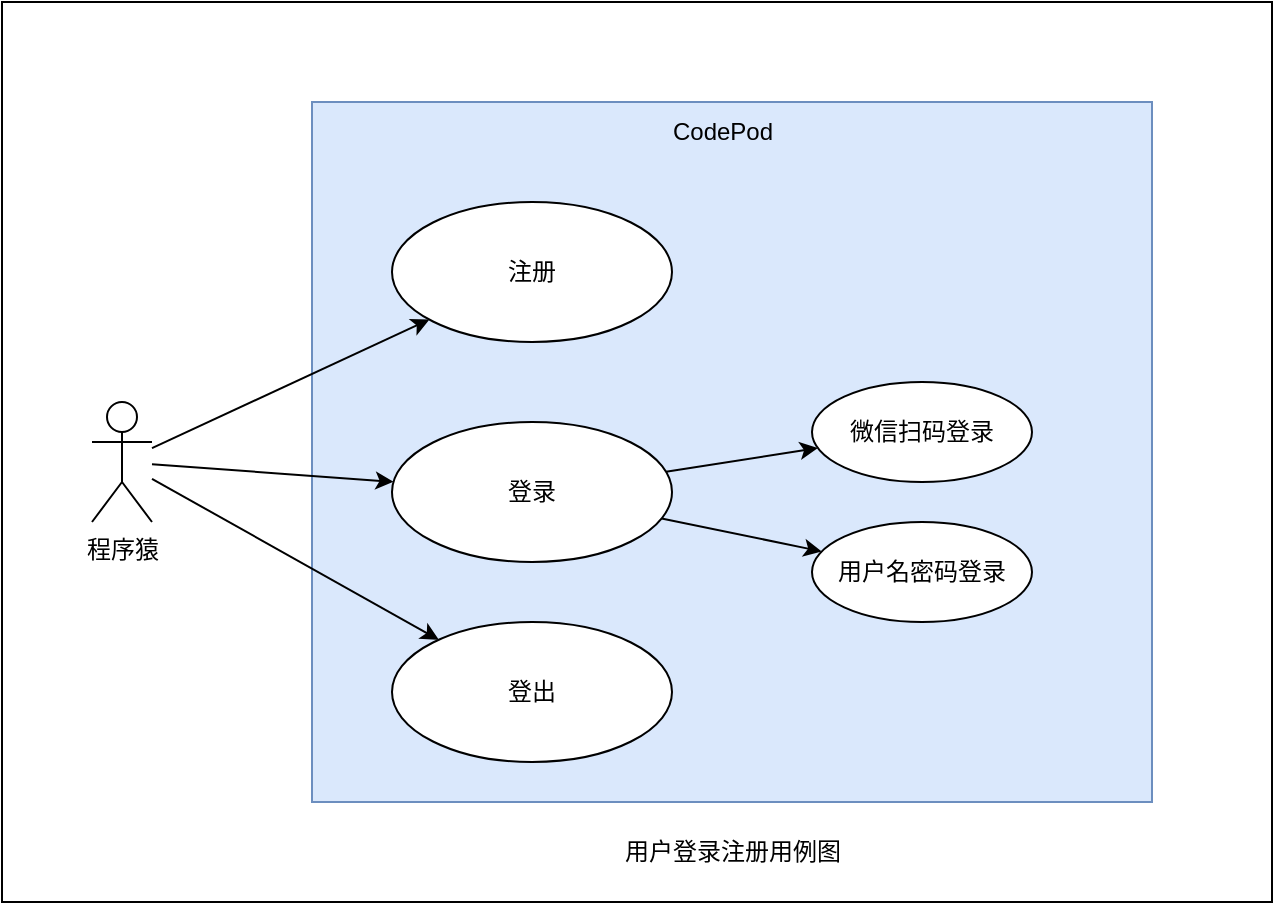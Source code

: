 <mxfile>
    <diagram id="TgTCUAiVcpTxrRbQ8fkL" name="登录注册">
        <mxGraphModel dx="1086" dy="689" grid="1" gridSize="10" guides="1" tooltips="1" connect="1" arrows="1" fold="1" page="1" pageScale="1" pageWidth="827" pageHeight="1169" math="0" shadow="0">
            <root>
                <mxCell id="0"/>
                <mxCell id="1" parent="0"/>
                <mxCell id="2qx3D4ieB-CU-EWsASrv-9" value="" style="rounded=0;whiteSpace=wrap;html=1;" vertex="1" parent="1">
                    <mxGeometry x="96" y="130" width="635" height="450" as="geometry"/>
                </mxCell>
                <mxCell id="3" value="" style="rounded=0;whiteSpace=wrap;html=1;fillColor=#dae8fc;strokeColor=#6c8ebf;" parent="1" vertex="1">
                    <mxGeometry x="251" y="180" width="420" height="350" as="geometry"/>
                </mxCell>
                <mxCell id="Y-jVbccRu_-pi2pQ3prs-21" style="edgeStyle=none;html=1;" parent="1" source="2" target="Y-jVbccRu_-pi2pQ3prs-20" edge="1">
                    <mxGeometry relative="1" as="geometry"/>
                </mxCell>
                <mxCell id="2" value="程序猿" style="shape=umlActor;verticalLabelPosition=bottom;verticalAlign=top;html=1;" parent="1" vertex="1">
                    <mxGeometry x="141" y="330" width="30" height="60" as="geometry"/>
                </mxCell>
                <mxCell id="4" value="注册" style="ellipse;whiteSpace=wrap;html=1;" parent="1" vertex="1">
                    <mxGeometry x="291" y="230" width="140" height="70" as="geometry"/>
                </mxCell>
                <mxCell id="5" value="CodePod" style="text;html=1;align=center;verticalAlign=middle;resizable=0;points=[];autosize=1;strokeColor=none;fillColor=none;" parent="1" vertex="1">
                    <mxGeometry x="421" y="180" width="70" height="30" as="geometry"/>
                </mxCell>
                <mxCell id="prGtgSQWzipG7ciV8rYB-11" style="edgeStyle=none;html=1;" parent="1" source="7" target="prGtgSQWzipG7ciV8rYB-9" edge="1">
                    <mxGeometry relative="1" as="geometry"/>
                </mxCell>
                <mxCell id="prGtgSQWzipG7ciV8rYB-12" style="edgeStyle=none;html=1;" parent="1" source="7" target="prGtgSQWzipG7ciV8rYB-10" edge="1">
                    <mxGeometry relative="1" as="geometry"/>
                </mxCell>
                <mxCell id="7" value="登录" style="ellipse;whiteSpace=wrap;html=1;" parent="1" vertex="1">
                    <mxGeometry x="291" y="340" width="140" height="70" as="geometry"/>
                </mxCell>
                <mxCell id="8" style="edgeStyle=none;html=1;" parent="1" source="2" target="4" edge="1">
                    <mxGeometry relative="1" as="geometry"/>
                </mxCell>
                <mxCell id="9" style="edgeStyle=none;html=1;" parent="1" source="2" target="7" edge="1">
                    <mxGeometry relative="1" as="geometry"/>
                </mxCell>
                <mxCell id="Y-jVbccRu_-pi2pQ3prs-16" value="用户登录注册用例图" style="text;html=1;align=center;verticalAlign=middle;resizable=0;points=[];autosize=1;strokeColor=none;fillColor=none;" parent="1" vertex="1">
                    <mxGeometry x="396" y="540" width="130" height="30" as="geometry"/>
                </mxCell>
                <mxCell id="Y-jVbccRu_-pi2pQ3prs-20" value="登出" style="ellipse;whiteSpace=wrap;html=1;" parent="1" vertex="1">
                    <mxGeometry x="291" y="440" width="140" height="70" as="geometry"/>
                </mxCell>
                <mxCell id="prGtgSQWzipG7ciV8rYB-9" value="微信扫码登录" style="ellipse;whiteSpace=wrap;html=1;" parent="1" vertex="1">
                    <mxGeometry x="501" y="320" width="110" height="50" as="geometry"/>
                </mxCell>
                <mxCell id="prGtgSQWzipG7ciV8rYB-10" value="用户名密码登录" style="ellipse;whiteSpace=wrap;html=1;" parent="1" vertex="1">
                    <mxGeometry x="501" y="390" width="110" height="50" as="geometry"/>
                </mxCell>
            </root>
        </mxGraphModel>
    </diagram>
    <diagram id="yR0nEVYnfuinWNlTYIsa" name="项目管理">
        <mxGraphModel dx="1086" dy="689" grid="1" gridSize="10" guides="1" tooltips="1" connect="1" arrows="1" fold="1" page="1" pageScale="1" pageWidth="827" pageHeight="1169" math="0" shadow="0">
            <root>
                <mxCell id="0"/>
                <mxCell id="1" parent="0"/>
                <mxCell id="Xawza1hsTGfmSGbRVUdh-1" value="" style="rounded=0;whiteSpace=wrap;html=1;" vertex="1" parent="1">
                    <mxGeometry x="90" y="200" width="460" height="480" as="geometry"/>
                </mxCell>
                <mxCell id="yyx_Gpzdhxsso_DX6iVN-1" value="" style="rounded=0;whiteSpace=wrap;html=1;fillColor=#cce5ff;strokeColor=#36393d;" parent="1" vertex="1">
                    <mxGeometry x="270" y="230" width="240" height="410" as="geometry"/>
                </mxCell>
                <mxCell id="yyx_Gpzdhxsso_DX6iVN-3" style="edgeStyle=none;html=1;" parent="1" source="yyx_Gpzdhxsso_DX6iVN-4" target="yyx_Gpzdhxsso_DX6iVN-12" edge="1">
                    <mxGeometry relative="1" as="geometry"/>
                </mxCell>
                <mxCell id="yyx_Gpzdhxsso_DX6iVN-4" value="项目管理者" style="shape=umlActor;verticalLabelPosition=bottom;verticalAlign=top;html=1;" parent="1" vertex="1">
                    <mxGeometry x="160" y="380" width="30" height="60" as="geometry"/>
                </mxCell>
                <mxCell id="yyx_Gpzdhxsso_DX6iVN-5" value="创建" style="ellipse;whiteSpace=wrap;html=1;" parent="1" vertex="1">
                    <mxGeometry x="310" y="310" width="140" height="70" as="geometry"/>
                </mxCell>
                <mxCell id="yyx_Gpzdhxsso_DX6iVN-6" value="CodePod" style="text;html=1;align=center;verticalAlign=middle;resizable=0;points=[];autosize=1;strokeColor=none;fillColor=none;" parent="1" vertex="1">
                    <mxGeometry x="345" y="230" width="70" height="30" as="geometry"/>
                </mxCell>
                <mxCell id="yyx_Gpzdhxsso_DX6iVN-7" value="删除" style="ellipse;whiteSpace=wrap;html=1;" parent="1" vertex="1">
                    <mxGeometry x="320" y="530" width="140" height="70" as="geometry"/>
                </mxCell>
                <mxCell id="yyx_Gpzdhxsso_DX6iVN-8" style="edgeStyle=none;html=1;" parent="1" source="yyx_Gpzdhxsso_DX6iVN-4" target="yyx_Gpzdhxsso_DX6iVN-5" edge="1">
                    <mxGeometry relative="1" as="geometry"/>
                </mxCell>
                <mxCell id="yyx_Gpzdhxsso_DX6iVN-9" style="edgeStyle=none;html=1;" parent="1" source="yyx_Gpzdhxsso_DX6iVN-4" target="yyx_Gpzdhxsso_DX6iVN-7" edge="1">
                    <mxGeometry relative="1" as="geometry"/>
                </mxCell>
                <mxCell id="yyx_Gpzdhxsso_DX6iVN-10" value="项目管理用例图" style="text;html=1;align=center;verticalAlign=middle;resizable=0;points=[];autosize=1;strokeColor=none;fillColor=none;" parent="1" vertex="1">
                    <mxGeometry x="330" y="650" width="110" height="30" as="geometry"/>
                </mxCell>
                <mxCell id="yyx_Gpzdhxsso_DX6iVN-12" value="修改" style="ellipse;whiteSpace=wrap;html=1;" parent="1" vertex="1">
                    <mxGeometry x="315" y="420" width="140" height="70" as="geometry"/>
                </mxCell>
            </root>
        </mxGraphModel>
    </diagram>
    <diagram id="ebiDekiTFiweqdOIA5Az" name="空间模板">
        <mxGraphModel dx="1086" dy="689" grid="1" gridSize="10" guides="1" tooltips="1" connect="1" arrows="1" fold="1" page="1" pageScale="1" pageWidth="827" pageHeight="1169" math="0" shadow="0">
            <root>
                <mxCell id="0"/>
                <mxCell id="1" parent="0"/>
                <mxCell id="YM8EHQAuOuDtphGUrN3E-1" value="" style="rounded=0;whiteSpace=wrap;html=1;" vertex="1" parent="1">
                    <mxGeometry x="10" y="10" width="820" height="890" as="geometry"/>
                </mxCell>
                <mxCell id="K6Szr2WWAs6mvH63RR3F-1" value="" style="rounded=0;whiteSpace=wrap;html=1;fillColor=#dae8fc;strokeColor=#6c8ebf;" parent="1" vertex="1">
                    <mxGeometry x="220" y="40" width="590" height="780" as="geometry"/>
                </mxCell>
                <mxCell id="K6Szr2WWAs6mvH63RR3F-2" style="edgeStyle=none;html=1;" parent="1" source="K6Szr2WWAs6mvH63RR3F-4" target="K6Szr2WWAs6mvH63RR3F-11" edge="1">
                    <mxGeometry relative="1" as="geometry"/>
                </mxCell>
                <mxCell id="K6Szr2WWAs6mvH63RR3F-3" style="edgeStyle=none;html=1;" parent="1" source="K6Szr2WWAs6mvH63RR3F-4" target="K6Szr2WWAs6mvH63RR3F-12" edge="1">
                    <mxGeometry relative="1" as="geometry"/>
                </mxCell>
                <mxCell id="K6Szr2WWAs6mvH63RR3F-27" style="edgeStyle=none;html=1;fontSize=9;" parent="1" source="K6Szr2WWAs6mvH63RR3F-4" target="K6Szr2WWAs6mvH63RR3F-26" edge="1">
                    <mxGeometry relative="1" as="geometry"/>
                </mxCell>
                <mxCell id="-lUyIPR63ZEy9vzBQKtA-6" style="edgeStyle=none;html=1;fontSize=9;" parent="1" source="K6Szr2WWAs6mvH63RR3F-4" target="-lUyIPR63ZEy9vzBQKtA-1" edge="1">
                    <mxGeometry relative="1" as="geometry"/>
                </mxCell>
                <mxCell id="K6Szr2WWAs6mvH63RR3F-4" value="模板管理者" style="shape=umlActor;verticalLabelPosition=bottom;verticalAlign=top;html=1;" parent="1" vertex="1">
                    <mxGeometry x="70" y="340" width="30" height="60" as="geometry"/>
                </mxCell>
                <mxCell id="K6Szr2WWAs6mvH63RR3F-23" style="edgeStyle=none;html=1;fontSize=9;" parent="1" source="K6Szr2WWAs6mvH63RR3F-5" target="K6Szr2WWAs6mvH63RR3F-20" edge="1">
                    <mxGeometry relative="1" as="geometry"/>
                </mxCell>
                <mxCell id="K6Szr2WWAs6mvH63RR3F-24" style="edgeStyle=none;html=1;fontSize=9;" parent="1" source="K6Szr2WWAs6mvH63RR3F-5" target="K6Szr2WWAs6mvH63RR3F-21" edge="1">
                    <mxGeometry relative="1" as="geometry"/>
                </mxCell>
                <mxCell id="K6Szr2WWAs6mvH63RR3F-25" style="edgeStyle=none;html=1;fontSize=9;" parent="1" source="K6Szr2WWAs6mvH63RR3F-5" target="K6Szr2WWAs6mvH63RR3F-22" edge="1">
                    <mxGeometry relative="1" as="geometry"/>
                </mxCell>
                <mxCell id="K6Szr2WWAs6mvH63RR3F-5" value="查询空间模板" style="ellipse;whiteSpace=wrap;html=1;" parent="1" vertex="1">
                    <mxGeometry x="260" y="160" width="140" height="70" as="geometry"/>
                </mxCell>
                <mxCell id="K6Szr2WWAs6mvH63RR3F-6" value="CodePod" style="text;html=1;align=center;verticalAlign=middle;resizable=0;points=[];autosize=1;strokeColor=none;fillColor=none;" parent="1" vertex="1">
                    <mxGeometry x="480" y="40" width="70" height="30" as="geometry"/>
                </mxCell>
                <mxCell id="K6Szr2WWAs6mvH63RR3F-8" style="edgeStyle=none;html=1;" parent="1" source="K6Szr2WWAs6mvH63RR3F-4" target="K6Szr2WWAs6mvH63RR3F-5" edge="1">
                    <mxGeometry relative="1" as="geometry"/>
                </mxCell>
                <mxCell id="K6Szr2WWAs6mvH63RR3F-10" value="空间模板管理用例图" style="text;html=1;align=center;verticalAlign=middle;resizable=0;points=[];autosize=1;strokeColor=none;fillColor=none;" parent="1" vertex="1">
                    <mxGeometry x="460" y="830" width="130" height="30" as="geometry"/>
                </mxCell>
                <mxCell id="K6Szr2WWAs6mvH63RR3F-11" value="删除" style="ellipse;whiteSpace=wrap;html=1;" parent="1" vertex="1">
                    <mxGeometry x="274" y="585" width="140" height="70" as="geometry"/>
                </mxCell>
                <mxCell id="K6Szr2WWAs6mvH63RR3F-14" style="edgeStyle=none;html=1;fontSize=9;" parent="1" source="K6Szr2WWAs6mvH63RR3F-12" target="K6Szr2WWAs6mvH63RR3F-13" edge="1">
                    <mxGeometry relative="1" as="geometry"/>
                </mxCell>
                <mxCell id="K6Szr2WWAs6mvH63RR3F-16" style="edgeStyle=none;html=1;fontSize=9;" parent="1" source="K6Szr2WWAs6mvH63RR3F-12" target="K6Szr2WWAs6mvH63RR3F-15" edge="1">
                    <mxGeometry relative="1" as="geometry"/>
                </mxCell>
                <mxCell id="K6Szr2WWAs6mvH63RR3F-18" style="edgeStyle=none;html=1;fontSize=9;" parent="1" source="K6Szr2WWAs6mvH63RR3F-12" target="K6Szr2WWAs6mvH63RR3F-17" edge="1">
                    <mxGeometry relative="1" as="geometry"/>
                </mxCell>
                <mxCell id="K6Szr2WWAs6mvH63RR3F-12" value="创建空间模板" style="ellipse;whiteSpace=wrap;html=1;" parent="1" vertex="1">
                    <mxGeometry x="265" y="325" width="140" height="70" as="geometry"/>
                </mxCell>
                <mxCell id="K6Szr2WWAs6mvH63RR3F-13" value="基于工作空间创建" style="ellipse;whiteSpace=wrap;html=1;" parent="1" vertex="1">
                    <mxGeometry x="560" y="335" width="110" height="55" as="geometry"/>
                </mxCell>
                <mxCell id="K6Szr2WWAs6mvH63RR3F-15" value="自定义创建" style="ellipse;whiteSpace=wrap;html=1;" parent="1" vertex="1">
                    <mxGeometry x="520" y="390" width="110" height="55" as="geometry"/>
                </mxCell>
                <mxCell id="K6Szr2WWAs6mvH63RR3F-17" value="基于系统空间模板创建" style="ellipse;whiteSpace=wrap;html=1;" parent="1" vertex="1">
                    <mxGeometry x="500" y="285" width="110" height="55" as="geometry"/>
                </mxCell>
                <mxCell id="K6Szr2WWAs6mvH63RR3F-20" value="查询系统模板" style="ellipse;whiteSpace=wrap;html=1;" parent="1" vertex="1">
                    <mxGeometry x="460" y="100" width="110" height="55" as="geometry"/>
                </mxCell>
                <mxCell id="K6Szr2WWAs6mvH63RR3F-21" value="查询个人模板" style="ellipse;whiteSpace=wrap;html=1;" parent="1" vertex="1">
                    <mxGeometry x="570" y="150" width="110" height="55" as="geometry"/>
                </mxCell>
                <mxCell id="K6Szr2WWAs6mvH63RR3F-22" value="查询查询组织模板" style="ellipse;whiteSpace=wrap;html=1;" parent="1" vertex="1">
                    <mxGeometry x="500" y="210" width="110" height="55" as="geometry"/>
                </mxCell>
                <mxCell id="Ph4F5qlaNeI9--JTwx00-2" style="edgeStyle=none;html=1;fontSize=9;" parent="1" source="K6Szr2WWAs6mvH63RR3F-26" target="Ph4F5qlaNeI9--JTwx00-1" edge="1">
                    <mxGeometry relative="1" as="geometry"/>
                </mxCell>
                <mxCell id="Ph4F5qlaNeI9--JTwx00-4" style="edgeStyle=none;html=1;fontSize=9;" parent="1" source="K6Szr2WWAs6mvH63RR3F-26" target="Ph4F5qlaNeI9--JTwx00-3" edge="1">
                    <mxGeometry relative="1" as="geometry"/>
                </mxCell>
                <mxCell id="K6Szr2WWAs6mvH63RR3F-26" value="编辑" style="ellipse;whiteSpace=wrap;html=1;" parent="1" vertex="1">
                    <mxGeometry x="265" y="475" width="140" height="70" as="geometry"/>
                </mxCell>
                <mxCell id="Ph4F5qlaNeI9--JTwx00-1" value="修改名称" style="ellipse;whiteSpace=wrap;html=1;" parent="1" vertex="1">
                    <mxGeometry x="520" y="470" width="110" height="55" as="geometry"/>
                </mxCell>
                <mxCell id="Ph4F5qlaNeI9--JTwx00-3" value="修改描述" style="ellipse;whiteSpace=wrap;html=1;" parent="1" vertex="1">
                    <mxGeometry x="520" y="530" width="110" height="55" as="geometry"/>
                </mxCell>
                <mxCell id="-lUyIPR63ZEy9vzBQKtA-3" style="edgeStyle=none;html=1;fontSize=9;" parent="1" source="-lUyIPR63ZEy9vzBQKtA-1" target="-lUyIPR63ZEy9vzBQKtA-2" edge="1">
                    <mxGeometry relative="1" as="geometry"/>
                </mxCell>
                <mxCell id="-lUyIPR63ZEy9vzBQKtA-5" style="edgeStyle=none;html=1;fontSize=9;" parent="1" source="-lUyIPR63ZEy9vzBQKtA-1" target="-lUyIPR63ZEy9vzBQKtA-4" edge="1">
                    <mxGeometry relative="1" as="geometry"/>
                </mxCell>
                <mxCell id="-lUyIPR63ZEy9vzBQKtA-1" value="共享" style="ellipse;whiteSpace=wrap;html=1;" parent="1" vertex="1">
                    <mxGeometry x="274" y="690" width="140" height="70" as="geometry"/>
                </mxCell>
                <mxCell id="-lUyIPR63ZEy9vzBQKtA-9" style="edgeStyle=none;html=1;fontSize=9;" parent="1" source="-lUyIPR63ZEy9vzBQKtA-2" target="-lUyIPR63ZEy9vzBQKtA-8" edge="1">
                    <mxGeometry relative="1" as="geometry"/>
                </mxCell>
                <mxCell id="-lUyIPR63ZEy9vzBQKtA-2" value="共享给组织内部" style="ellipse;whiteSpace=wrap;html=1;" parent="1" vertex="1">
                    <mxGeometry x="520" y="655" width="110" height="55" as="geometry"/>
                </mxCell>
                <mxCell id="-lUyIPR63ZEy9vzBQKtA-10" style="edgeStyle=none;html=1;fontSize=9;" parent="1" source="-lUyIPR63ZEy9vzBQKtA-4" target="-lUyIPR63ZEy9vzBQKtA-7" edge="1">
                    <mxGeometry relative="1" as="geometry"/>
                </mxCell>
                <mxCell id="-lUyIPR63ZEy9vzBQKtA-4" value="共享给平台" style="ellipse;whiteSpace=wrap;html=1;" parent="1" vertex="1">
                    <mxGeometry x="520" y="730" width="110" height="55" as="geometry"/>
                </mxCell>
                <mxCell id="-lUyIPR63ZEy9vzBQKtA-7" value="平台审核" style="ellipse;whiteSpace=wrap;html=1;" parent="1" vertex="1">
                    <mxGeometry x="670" y="730" width="110" height="55" as="geometry"/>
                </mxCell>
                <mxCell id="-lUyIPR63ZEy9vzBQKtA-8" value="组织管理者审核" style="ellipse;whiteSpace=wrap;html=1;" parent="1" vertex="1">
                    <mxGeometry x="670" y="655" width="110" height="55" as="geometry"/>
                </mxCell>
            </root>
        </mxGraphModel>
    </diagram>
    <diagram id="vBApsPbXRlnZrQ6Tc0BV" name="工作空间">
        <mxGraphModel dx="1086" dy="689" grid="1" gridSize="10" guides="1" tooltips="1" connect="1" arrows="1" fold="1" page="1" pageScale="1" pageWidth="827" pageHeight="1169" math="0" shadow="0">
            <root>
                <mxCell id="0"/>
                <mxCell id="1" parent="0"/>
                <mxCell id="BPe3u0-VrkSw74wH60jz-1" value="" style="rounded=0;whiteSpace=wrap;html=1;" vertex="1" parent="1">
                    <mxGeometry x="10" y="90" width="780" height="890" as="geometry"/>
                </mxCell>
                <mxCell id="8JtnFulFrV2DlDKcVJuh-1" value="" style="rounded=0;whiteSpace=wrap;html=1;fillColor=#dae8fc;strokeColor=#6c8ebf;" parent="1" vertex="1">
                    <mxGeometry x="240" y="140" width="510" height="790" as="geometry"/>
                </mxCell>
                <mxCell id="8JtnFulFrV2DlDKcVJuh-2" style="edgeStyle=none;html=1;" parent="1" source="8JtnFulFrV2DlDKcVJuh-4" target="8JtnFulFrV2DlDKcVJuh-11" edge="1">
                    <mxGeometry relative="1" as="geometry"/>
                </mxCell>
                <mxCell id="8JtnFulFrV2DlDKcVJuh-3" style="edgeStyle=none;html=1;" parent="1" source="8JtnFulFrV2DlDKcVJuh-4" target="8JtnFulFrV2DlDKcVJuh-12" edge="1">
                    <mxGeometry relative="1" as="geometry"/>
                </mxCell>
                <mxCell id="O4ZiQTdJHhqHKVpbNv2Y-2" style="edgeStyle=none;html=1;fontSize=9;" parent="1" source="8JtnFulFrV2DlDKcVJuh-4" target="8JtnFulFrV2DlDKcVJuh-15" edge="1">
                    <mxGeometry relative="1" as="geometry"/>
                </mxCell>
                <mxCell id="CJCVJR-Hs2ugZzOf_1E3-2" style="edgeStyle=none;html=1;entryX=0;entryY=0.5;entryDx=0;entryDy=0;fontSize=9;" parent="1" source="8JtnFulFrV2DlDKcVJuh-4" target="CJCVJR-Hs2ugZzOf_1E3-1" edge="1">
                    <mxGeometry relative="1" as="geometry"/>
                </mxCell>
                <mxCell id="8JtnFulFrV2DlDKcVJuh-4" value="程序猿" style="shape=umlActor;verticalLabelPosition=bottom;verticalAlign=top;html=1;" parent="1" vertex="1">
                    <mxGeometry x="40" y="400" width="30" height="60" as="geometry"/>
                </mxCell>
                <mxCell id="8JtnFulFrV2DlDKcVJuh-5" value="查询" style="ellipse;whiteSpace=wrap;html=1;" parent="1" vertex="1">
                    <mxGeometry x="285" y="210" width="140" height="70" as="geometry"/>
                </mxCell>
                <mxCell id="8JtnFulFrV2DlDKcVJuh-6" value="CodePod" style="text;html=1;align=center;verticalAlign=middle;resizable=0;points=[];autosize=1;strokeColor=none;fillColor=none;" parent="1" vertex="1">
                    <mxGeometry x="415" y="140" width="70" height="30" as="geometry"/>
                </mxCell>
                <mxCell id="8JtnFulFrV2DlDKcVJuh-30" style="edgeStyle=none;html=1;fontSize=9;" parent="1" source="8JtnFulFrV2DlDKcVJuh-7" target="8JtnFulFrV2DlDKcVJuh-25" edge="1">
                    <mxGeometry relative="1" as="geometry"/>
                </mxCell>
                <mxCell id="8JtnFulFrV2DlDKcVJuh-32" style="edgeStyle=none;html=1;fontSize=9;" parent="1" source="8JtnFulFrV2DlDKcVJuh-7" target="8JtnFulFrV2DlDKcVJuh-29" edge="1">
                    <mxGeometry relative="1" as="geometry"/>
                </mxCell>
                <mxCell id="8JtnFulFrV2DlDKcVJuh-33" style="edgeStyle=none;html=1;fontSize=9;" parent="1" source="8JtnFulFrV2DlDKcVJuh-7" target="8JtnFulFrV2DlDKcVJuh-27" edge="1">
                    <mxGeometry relative="1" as="geometry"/>
                </mxCell>
                <mxCell id="8JtnFulFrV2DlDKcVJuh-7" value="控制" style="ellipse;whiteSpace=wrap;html=1;" parent="1" vertex="1">
                    <mxGeometry x="290" y="510" width="140" height="70" as="geometry"/>
                </mxCell>
                <mxCell id="8JtnFulFrV2DlDKcVJuh-8" style="edgeStyle=none;html=1;" parent="1" source="8JtnFulFrV2DlDKcVJuh-4" target="8JtnFulFrV2DlDKcVJuh-5" edge="1">
                    <mxGeometry relative="1" as="geometry"/>
                </mxCell>
                <mxCell id="8JtnFulFrV2DlDKcVJuh-9" style="edgeStyle=none;html=1;" parent="1" source="8JtnFulFrV2DlDKcVJuh-4" target="8JtnFulFrV2DlDKcVJuh-7" edge="1">
                    <mxGeometry relative="1" as="geometry"/>
                </mxCell>
                <mxCell id="8JtnFulFrV2DlDKcVJuh-10" value="工作空间用例图" style="text;html=1;align=center;verticalAlign=middle;resizable=0;points=[];autosize=1;strokeColor=none;fillColor=none;" parent="1" vertex="1">
                    <mxGeometry x="428" y="940" width="110" height="30" as="geometry"/>
                </mxCell>
                <mxCell id="8JtnFulFrV2DlDKcVJuh-11" value="打开IDE" style="ellipse;whiteSpace=wrap;html=1;" parent="1" vertex="1">
                    <mxGeometry x="290" y="620" width="140" height="70" as="geometry"/>
                </mxCell>
                <mxCell id="8JtnFulFrV2DlDKcVJuh-14" style="edgeStyle=none;html=1;" parent="1" source="8JtnFulFrV2DlDKcVJuh-12" target="8JtnFulFrV2DlDKcVJuh-13" edge="1">
                    <mxGeometry relative="1" as="geometry"/>
                </mxCell>
                <mxCell id="8JtnFulFrV2DlDKcVJuh-21" style="edgeStyle=none;html=1;" parent="1" source="8JtnFulFrV2DlDKcVJuh-12" target="8JtnFulFrV2DlDKcVJuh-20" edge="1">
                    <mxGeometry relative="1" as="geometry"/>
                </mxCell>
                <mxCell id="8JtnFulFrV2DlDKcVJuh-23" style="edgeStyle=none;html=1;" parent="1" source="8JtnFulFrV2DlDKcVJuh-12" target="8JtnFulFrV2DlDKcVJuh-22" edge="1">
                    <mxGeometry relative="1" as="geometry"/>
                </mxCell>
                <mxCell id="mJ4vU0qxpEes13pi4t8Q-2" style="edgeStyle=none;html=1;fontSize=9;" parent="1" source="8JtnFulFrV2DlDKcVJuh-12" target="mJ4vU0qxpEes13pi4t8Q-1" edge="1">
                    <mxGeometry relative="1" as="geometry"/>
                </mxCell>
                <mxCell id="8JtnFulFrV2DlDKcVJuh-12" value="创建" style="ellipse;whiteSpace=wrap;html=1;" parent="1" vertex="1">
                    <mxGeometry x="285" y="310" width="140" height="70" as="geometry"/>
                </mxCell>
                <mxCell id="8JtnFulFrV2DlDKcVJuh-13" value="使用模板" style="ellipse;whiteSpace=wrap;html=1;" parent="1" vertex="1">
                    <mxGeometry x="595" y="260" width="120" height="50" as="geometry"/>
                </mxCell>
                <mxCell id="8JtnFulFrV2DlDKcVJuh-18" style="edgeStyle=none;html=1;" parent="1" source="8JtnFulFrV2DlDKcVJuh-15" target="8JtnFulFrV2DlDKcVJuh-16" edge="1">
                    <mxGeometry relative="1" as="geometry"/>
                </mxCell>
                <mxCell id="8JtnFulFrV2DlDKcVJuh-19" style="edgeStyle=none;html=1;" parent="1" source="8JtnFulFrV2DlDKcVJuh-15" target="8JtnFulFrV2DlDKcVJuh-17" edge="1">
                    <mxGeometry relative="1" as="geometry"/>
                </mxCell>
                <mxCell id="8JtnFulFrV2DlDKcVJuh-15" value="修改" style="ellipse;whiteSpace=wrap;html=1;" parent="1" vertex="1">
                    <mxGeometry x="290" y="720" width="140" height="70" as="geometry"/>
                </mxCell>
                <mxCell id="8JtnFulFrV2DlDKcVJuh-16" value="修改名称" style="ellipse;whiteSpace=wrap;html=1;" parent="1" vertex="1">
                    <mxGeometry x="520" y="700" width="120" height="50" as="geometry"/>
                </mxCell>
                <mxCell id="8JtnFulFrV2DlDKcVJuh-17" value="修改描述" style="ellipse;whiteSpace=wrap;html=1;" parent="1" vertex="1">
                    <mxGeometry x="520" y="770" width="120" height="50" as="geometry"/>
                </mxCell>
                <mxCell id="8JtnFulFrV2DlDKcVJuh-20" value="挂载数据空间" style="ellipse;whiteSpace=wrap;html=1;" parent="1" vertex="1">
                    <mxGeometry x="595" y="320" width="120" height="50" as="geometry"/>
                </mxCell>
                <mxCell id="8JtnFulFrV2DlDKcVJuh-22" value="选择资源" style="ellipse;whiteSpace=wrap;html=1;" parent="1" vertex="1">
                    <mxGeometry x="520" y="370" width="120" height="50" as="geometry"/>
                </mxCell>
                <mxCell id="8JtnFulFrV2DlDKcVJuh-25" value="释放" style="ellipse;whiteSpace=wrap;html=1;" parent="1" vertex="1">
                    <mxGeometry x="510" y="460" width="120" height="50" as="geometry"/>
                </mxCell>
                <mxCell id="8JtnFulFrV2DlDKcVJuh-26" value="开机" style="ellipse;whiteSpace=wrap;html=1;" parent="1" vertex="1">
                    <mxGeometry x="595" y="500" width="120" height="50" as="geometry"/>
                </mxCell>
                <mxCell id="8JtnFulFrV2DlDKcVJuh-29" value="关机" style="ellipse;whiteSpace=wrap;html=1;" parent="1" vertex="1">
                    <mxGeometry x="585" y="550" width="120" height="50" as="geometry"/>
                </mxCell>
                <mxCell id="8JtnFulFrV2DlDKcVJuh-27" value="重启" style="ellipse;whiteSpace=wrap;html=1;" parent="1" vertex="1">
                    <mxGeometry x="510" y="590" width="120" height="50" as="geometry"/>
                </mxCell>
                <mxCell id="8JtnFulFrV2DlDKcVJuh-31" style="edgeStyle=none;html=1;fontSize=9;" parent="1" source="8JtnFulFrV2DlDKcVJuh-7" target="8JtnFulFrV2DlDKcVJuh-26" edge="1">
                    <mxGeometry relative="1" as="geometry"/>
                </mxCell>
                <mxCell id="mJ4vU0qxpEes13pi4t8Q-1" value="选择项目" style="ellipse;whiteSpace=wrap;html=1;" parent="1" vertex="1">
                    <mxGeometry x="520" y="210" width="120" height="50" as="geometry"/>
                </mxCell>
                <mxCell id="CJCVJR-Hs2ugZzOf_1E3-1" value="分享协同" style="ellipse;whiteSpace=wrap;html=1;" parent="1" vertex="1">
                    <mxGeometry x="293" y="820" width="140" height="70" as="geometry"/>
                </mxCell>
            </root>
        </mxGraphModel>
    </diagram>
    <diagram id="5E5BRTO8YxQeiJiZcNBK" name="数据空间">
        <mxGraphModel dx="1086" dy="689" grid="1" gridSize="10" guides="1" tooltips="1" connect="1" arrows="1" fold="1" page="1" pageScale="1" pageWidth="827" pageHeight="1169" math="0" shadow="0">
            <root>
                <mxCell id="0"/>
                <mxCell id="1" parent="0"/>
                <mxCell id="HaBi43zlBiYFBgi5WAfJ-1" value="" style="rounded=0;whiteSpace=wrap;html=1;" vertex="1" parent="1">
                    <mxGeometry x="50" y="75" width="730" height="615" as="geometry"/>
                </mxCell>
                <mxCell id="kros4B0Hquekl_XNb1qP-1" value="" style="rounded=0;whiteSpace=wrap;html=1;fillColor=#dae8fc;strokeColor=#6c8ebf;" parent="1" vertex="1">
                    <mxGeometry x="269" y="135" width="441" height="515" as="geometry"/>
                </mxCell>
                <mxCell id="kros4B0Hquekl_XNb1qP-2" style="edgeStyle=none;html=1;" parent="1" source="kros4B0Hquekl_XNb1qP-4" target="kros4B0Hquekl_XNb1qP-11" edge="1">
                    <mxGeometry relative="1" as="geometry"/>
                </mxCell>
                <mxCell id="kros4B0Hquekl_XNb1qP-3" style="edgeStyle=none;html=1;" parent="1" source="kros4B0Hquekl_XNb1qP-4" target="kros4B0Hquekl_XNb1qP-12" edge="1">
                    <mxGeometry relative="1" as="geometry"/>
                </mxCell>
                <mxCell id="kros4B0Hquekl_XNb1qP-4" value="程序猿" style="shape=umlActor;verticalLabelPosition=bottom;verticalAlign=top;html=1;" parent="1" vertex="1">
                    <mxGeometry x="110" y="350" width="30" height="60" as="geometry"/>
                </mxCell>
                <mxCell id="kros4B0Hquekl_XNb1qP-5" value="创建" style="ellipse;whiteSpace=wrap;html=1;" parent="1" vertex="1">
                    <mxGeometry x="309" y="185" width="140" height="70" as="geometry"/>
                </mxCell>
                <mxCell id="kros4B0Hquekl_XNb1qP-6" value="CodePod" style="text;html=1;align=center;verticalAlign=middle;resizable=0;points=[];autosize=1;strokeColor=none;fillColor=none;" parent="1" vertex="1">
                    <mxGeometry x="449" y="135" width="70" height="30" as="geometry"/>
                </mxCell>
                <mxCell id="kros4B0Hquekl_XNb1qP-7" value="查询" style="ellipse;whiteSpace=wrap;html=1;" parent="1" vertex="1">
                    <mxGeometry x="314" y="360" width="140" height="70" as="geometry"/>
                </mxCell>
                <mxCell id="kros4B0Hquekl_XNb1qP-8" style="edgeStyle=none;html=1;" parent="1" source="kros4B0Hquekl_XNb1qP-4" target="kros4B0Hquekl_XNb1qP-5" edge="1">
                    <mxGeometry relative="1" as="geometry"/>
                </mxCell>
                <mxCell id="kros4B0Hquekl_XNb1qP-9" style="edgeStyle=none;html=1;" parent="1" source="kros4B0Hquekl_XNb1qP-4" target="kros4B0Hquekl_XNb1qP-7" edge="1">
                    <mxGeometry relative="1" as="geometry"/>
                </mxCell>
                <mxCell id="kros4B0Hquekl_XNb1qP-10" value="数据空间用例图" style="text;html=1;align=center;verticalAlign=middle;resizable=0;points=[];autosize=1;strokeColor=none;fillColor=none;" parent="1" vertex="1">
                    <mxGeometry x="409" y="650" width="110" height="30" as="geometry"/>
                </mxCell>
                <mxCell id="dp_-oXLjie-xofkenE0L-5" style="edgeStyle=none;html=1;fontSize=9;" parent="1" source="kros4B0Hquekl_XNb1qP-11" target="dp_-oXLjie-xofkenE0L-1" edge="1">
                    <mxGeometry relative="1" as="geometry"/>
                </mxCell>
                <mxCell id="dp_-oXLjie-xofkenE0L-6" style="edgeStyle=none;html=1;fontSize=9;" parent="1" source="kros4B0Hquekl_XNb1qP-11" target="dp_-oXLjie-xofkenE0L-3" edge="1">
                    <mxGeometry relative="1" as="geometry"/>
                </mxCell>
                <mxCell id="dp_-oXLjie-xofkenE0L-7" style="edgeStyle=none;html=1;fontSize=9;" parent="1" source="kros4B0Hquekl_XNb1qP-11" target="dp_-oXLjie-xofkenE0L-4" edge="1">
                    <mxGeometry relative="1" as="geometry"/>
                </mxCell>
                <mxCell id="kros4B0Hquekl_XNb1qP-11" value="控制" style="ellipse;whiteSpace=wrap;html=1;" parent="1" vertex="1">
                    <mxGeometry x="309" y="480" width="140" height="70" as="geometry"/>
                </mxCell>
                <mxCell id="dp_-oXLjie-xofkenE0L-12" style="edgeStyle=none;html=1;fontSize=9;" parent="1" source="kros4B0Hquekl_XNb1qP-12" target="dp_-oXLjie-xofkenE0L-9" edge="1">
                    <mxGeometry relative="1" as="geometry"/>
                </mxCell>
                <mxCell id="dp_-oXLjie-xofkenE0L-13" style="edgeStyle=none;html=1;fontSize=9;" parent="1" source="kros4B0Hquekl_XNb1qP-12" target="dp_-oXLjie-xofkenE0L-11" edge="1">
                    <mxGeometry relative="1" as="geometry"/>
                </mxCell>
                <mxCell id="kros4B0Hquekl_XNb1qP-12" value="管理" style="ellipse;whiteSpace=wrap;html=1;" parent="1" vertex="1">
                    <mxGeometry x="314" y="265" width="140" height="70" as="geometry"/>
                </mxCell>
                <mxCell id="dp_-oXLjie-xofkenE0L-1" value="扩容/缩容" style="ellipse;whiteSpace=wrap;html=1;" parent="1" vertex="1">
                    <mxGeometry x="530" y="430" width="110" height="50" as="geometry"/>
                </mxCell>
                <mxCell id="dp_-oXLjie-xofkenE0L-3" value="格式化" style="ellipse;whiteSpace=wrap;html=1;" parent="1" vertex="1">
                    <mxGeometry x="590" y="490" width="110" height="50" as="geometry"/>
                </mxCell>
                <mxCell id="dp_-oXLjie-xofkenE0L-4" value="快照/备份" style="ellipse;whiteSpace=wrap;html=1;" parent="1" vertex="1">
                    <mxGeometry x="540" y="550" width="110" height="50" as="geometry"/>
                </mxCell>
                <mxCell id="dp_-oXLjie-xofkenE0L-9" value="修改" style="ellipse;whiteSpace=wrap;html=1;" parent="1" vertex="1">
                    <mxGeometry x="560" y="235" width="110" height="50" as="geometry"/>
                </mxCell>
                <mxCell id="dp_-oXLjie-xofkenE0L-11" value="删除" style="ellipse;whiteSpace=wrap;html=1;" parent="1" vertex="1">
                    <mxGeometry x="560" y="320" width="110" height="50" as="geometry"/>
                </mxCell>
            </root>
        </mxGraphModel>
    </diagram>
    <diagram id="rYU-GTriVlDIFtuSl3mq" name="用户组织管理">
        <mxGraphModel dx="1086" dy="689" grid="1" gridSize="10" guides="1" tooltips="1" connect="1" arrows="1" fold="1" page="1" pageScale="1" pageWidth="827" pageHeight="1169" background="#ffffff" math="0" shadow="0">
            <root>
                <mxCell id="0"/>
                <mxCell id="1" parent="0"/>
                <mxCell id="3" value="" style="rounded=0;whiteSpace=wrap;html=1;" vertex="1" parent="1">
                    <mxGeometry x="110" y="70" width="720" height="810" as="geometry"/>
                </mxCell>
                <mxCell id="JsTxBukWdEL_QTlW3CHS-1" value="" style="rounded=0;whiteSpace=wrap;html=1;fillColor=#dae8fc;strokeColor=#6c8ebf;" parent="1" vertex="1">
                    <mxGeometry x="320" y="120" width="470" height="690" as="geometry"/>
                </mxCell>
                <mxCell id="JsTxBukWdEL_QTlW3CHS-2" style="edgeStyle=none;html=1;" parent="1" source="JsTxBukWdEL_QTlW3CHS-4" target="JsTxBukWdEL_QTlW3CHS-11" edge="1">
                    <mxGeometry relative="1" as="geometry"/>
                </mxCell>
                <mxCell id="JsTxBukWdEL_QTlW3CHS-3" style="edgeStyle=none;html=1;" parent="1" source="JsTxBukWdEL_QTlW3CHS-4" target="JsTxBukWdEL_QTlW3CHS-12" edge="1">
                    <mxGeometry relative="1" as="geometry"/>
                </mxCell>
                <mxCell id="JsTxBukWdEL_QTlW3CHS-4" value="组织管理者" style="shape=umlActor;verticalLabelPosition=bottom;verticalAlign=top;html=1;" parent="1" vertex="1">
                    <mxGeometry x="160" y="395" width="30" height="60" as="geometry"/>
                </mxCell>
                <mxCell id="JsTxBukWdEL_QTlW3CHS-14" style="edgeStyle=none;html=1;fontSize=9;" parent="1" source="JsTxBukWdEL_QTlW3CHS-5" target="JsTxBukWdEL_QTlW3CHS-13" edge="1">
                    <mxGeometry relative="1" as="geometry"/>
                </mxCell>
                <mxCell id="t9jm73eKB-5Ini__CBSm-4" style="edgeStyle=none;html=1;fontSize=9;" parent="1" source="JsTxBukWdEL_QTlW3CHS-5" target="t9jm73eKB-5Ini__CBSm-2" edge="1">
                    <mxGeometry relative="1" as="geometry"/>
                </mxCell>
                <mxCell id="t9jm73eKB-5Ini__CBSm-5" style="edgeStyle=none;html=1;fontSize=9;" parent="1" source="JsTxBukWdEL_QTlW3CHS-5" target="t9jm73eKB-5Ini__CBSm-3" edge="1">
                    <mxGeometry relative="1" as="geometry"/>
                </mxCell>
                <mxCell id="t9jm73eKB-5Ini__CBSm-6" style="edgeStyle=none;html=1;fontSize=9;" parent="1" source="JsTxBukWdEL_QTlW3CHS-5" target="t9jm73eKB-5Ini__CBSm-1" edge="1">
                    <mxGeometry relative="1" as="geometry"/>
                </mxCell>
                <mxCell id="t9jm73eKB-5Ini__CBSm-15" style="edgeStyle=none;html=1;fontSize=9;" parent="1" source="JsTxBukWdEL_QTlW3CHS-5" target="t9jm73eKB-5Ini__CBSm-14" edge="1">
                    <mxGeometry relative="1" as="geometry"/>
                </mxCell>
                <mxCell id="JsTxBukWdEL_QTlW3CHS-5" value="组织管理" style="ellipse;whiteSpace=wrap;html=1;" parent="1" vertex="1">
                    <mxGeometry x="370" y="280" width="140" height="70" as="geometry"/>
                </mxCell>
                <mxCell id="JsTxBukWdEL_QTlW3CHS-6" value="CodePod" style="text;html=1;align=center;verticalAlign=middle;resizable=0;points=[];autosize=1;strokeColor=none;fillColor=none;" parent="1" vertex="1">
                    <mxGeometry x="520" y="130" width="70" height="30" as="geometry"/>
                </mxCell>
                <mxCell id="t9jm73eKB-5Ini__CBSm-12" style="edgeStyle=none;html=1;fontSize=9;" parent="1" source="JsTxBukWdEL_QTlW3CHS-7" target="t9jm73eKB-5Ini__CBSm-10" edge="1">
                    <mxGeometry relative="1" as="geometry"/>
                </mxCell>
                <mxCell id="t9jm73eKB-5Ini__CBSm-13" style="edgeStyle=none;html=1;fontSize=9;" parent="1" source="JsTxBukWdEL_QTlW3CHS-7" target="t9jm73eKB-5Ini__CBSm-11" edge="1">
                    <mxGeometry relative="1" as="geometry"/>
                </mxCell>
                <mxCell id="JsTxBukWdEL_QTlW3CHS-7" value="组织成员管理" style="ellipse;whiteSpace=wrap;html=1;" parent="1" vertex="1">
                    <mxGeometry x="380" y="530" width="140" height="70" as="geometry"/>
                </mxCell>
                <mxCell id="JsTxBukWdEL_QTlW3CHS-8" style="edgeStyle=none;html=1;" parent="1" source="JsTxBukWdEL_QTlW3CHS-4" target="JsTxBukWdEL_QTlW3CHS-5" edge="1">
                    <mxGeometry relative="1" as="geometry"/>
                </mxCell>
                <mxCell id="JsTxBukWdEL_QTlW3CHS-9" style="edgeStyle=none;html=1;" parent="1" source="JsTxBukWdEL_QTlW3CHS-4" target="JsTxBukWdEL_QTlW3CHS-7" edge="1">
                    <mxGeometry relative="1" as="geometry"/>
                </mxCell>
                <mxCell id="JsTxBukWdEL_QTlW3CHS-10" value="用户组织管理用例图" style="text;html=1;align=center;verticalAlign=middle;resizable=0;points=[];autosize=1;strokeColor=none;fillColor=none;" parent="1" vertex="1">
                    <mxGeometry x="490" y="820" width="130" height="30" as="geometry"/>
                </mxCell>
                <mxCell id="JsTxBukWdEL_QTlW3CHS-11" value="权限管理" style="ellipse;whiteSpace=wrap;html=1;" parent="1" vertex="1">
                    <mxGeometry x="380" y="670" width="140" height="70" as="geometry"/>
                </mxCell>
                <mxCell id="JsTxBukWdEL_QTlW3CHS-12" value="个人申请加入组织" style="ellipse;whiteSpace=wrap;html=1;" parent="1" vertex="1">
                    <mxGeometry x="380" y="430" width="140" height="70" as="geometry"/>
                </mxCell>
                <mxCell id="JsTxBukWdEL_QTlW3CHS-13" value="创建" style="ellipse;whiteSpace=wrap;html=1;" parent="1" vertex="1">
                    <mxGeometry x="630" y="230" width="110" height="50" as="geometry"/>
                </mxCell>
                <mxCell id="t9jm73eKB-5Ini__CBSm-1" value="删除" style="ellipse;whiteSpace=wrap;html=1;" parent="1" vertex="1">
                    <mxGeometry x="660" y="345" width="110" height="50" as="geometry"/>
                </mxCell>
                <mxCell id="t9jm73eKB-5Ini__CBSm-2" value="查询" style="ellipse;whiteSpace=wrap;html=1;" parent="1" vertex="1">
                    <mxGeometry x="550" y="190" width="110" height="50" as="geometry"/>
                </mxCell>
                <mxCell id="t9jm73eKB-5Ini__CBSm-3" value="修改" style="ellipse;whiteSpace=wrap;html=1;" parent="1" vertex="1">
                    <mxGeometry x="670" y="290" width="110" height="50" as="geometry"/>
                </mxCell>
                <mxCell id="t9jm73eKB-5Ini__CBSm-10" value="加入审批" style="ellipse;whiteSpace=wrap;html=1;" parent="1" vertex="1">
                    <mxGeometry x="590" y="510" width="110" height="50" as="geometry"/>
                </mxCell>
                <mxCell id="t9jm73eKB-5Ini__CBSm-11" value="移除人员" style="ellipse;whiteSpace=wrap;html=1;" parent="1" vertex="1">
                    <mxGeometry x="590" y="570" width="110" height="50" as="geometry"/>
                </mxCell>
                <mxCell id="t9jm73eKB-5Ini__CBSm-14" value="转移" style="ellipse;whiteSpace=wrap;html=1;" parent="1" vertex="1">
                    <mxGeometry x="580" y="395" width="110" height="50" as="geometry"/>
                </mxCell>
            </root>
        </mxGraphModel>
    </diagram>
    <diagram id="PcJLQbqvG3nov_6K4OGd" name="个人信息管理">
        <mxGraphModel dx="1086" dy="689" grid="1" gridSize="10" guides="1" tooltips="1" connect="1" arrows="1" fold="1" page="1" pageScale="1" pageWidth="827" pageHeight="1169" math="0" shadow="0">
            <root>
                <mxCell id="0"/>
                <mxCell id="1" parent="0"/>
                <mxCell id="r-iOlFNqLa-u0I1cwawb-1" value="" style="rounded=0;whiteSpace=wrap;html=1;" vertex="1" parent="1">
                    <mxGeometry x="120" y="370" width="470" height="500" as="geometry"/>
                </mxCell>
                <mxCell id="sec1lx6zv68y4vDGXzVO-1" value="" style="rounded=0;whiteSpace=wrap;html=1;fillColor=#dae8fc;strokeColor=#6c8ebf;" parent="1" vertex="1">
                    <mxGeometry x="290" y="410" width="240" height="410" as="geometry"/>
                </mxCell>
                <mxCell id="sec1lx6zv68y4vDGXzVO-2" style="edgeStyle=none;html=1;" parent="1" source="sec1lx6zv68y4vDGXzVO-4" target="sec1lx6zv68y4vDGXzVO-11" edge="1">
                    <mxGeometry relative="1" as="geometry"/>
                </mxCell>
                <mxCell id="sec1lx6zv68y4vDGXzVO-3" style="edgeStyle=none;html=1;" parent="1" source="sec1lx6zv68y4vDGXzVO-4" target="sec1lx6zv68y4vDGXzVO-12" edge="1">
                    <mxGeometry relative="1" as="geometry"/>
                </mxCell>
                <mxCell id="sec1lx6zv68y4vDGXzVO-4" value="程序猿" style="shape=umlActor;verticalLabelPosition=bottom;verticalAlign=top;html=1;" parent="1" vertex="1">
                    <mxGeometry x="180" y="560" width="30" height="60" as="geometry"/>
                </mxCell>
                <mxCell id="sec1lx6zv68y4vDGXzVO-5" value="修改密码" style="ellipse;whiteSpace=wrap;html=1;" parent="1" vertex="1">
                    <mxGeometry x="330" y="460" width="140" height="70" as="geometry"/>
                </mxCell>
                <mxCell id="sec1lx6zv68y4vDGXzVO-6" value="CodePod" style="text;html=1;align=center;verticalAlign=middle;resizable=0;points=[];autosize=1;strokeColor=none;fillColor=none;" parent="1" vertex="1">
                    <mxGeometry x="365" y="410" width="70" height="30" as="geometry"/>
                </mxCell>
                <mxCell id="sec1lx6zv68y4vDGXzVO-7" value="修改名称" style="ellipse;whiteSpace=wrap;html=1;" parent="1" vertex="1">
                    <mxGeometry x="335" y="630" width="140" height="70" as="geometry"/>
                </mxCell>
                <mxCell id="sec1lx6zv68y4vDGXzVO-8" style="edgeStyle=none;html=1;" parent="1" source="sec1lx6zv68y4vDGXzVO-4" target="sec1lx6zv68y4vDGXzVO-5" edge="1">
                    <mxGeometry relative="1" as="geometry"/>
                </mxCell>
                <mxCell id="sec1lx6zv68y4vDGXzVO-9" style="edgeStyle=none;html=1;" parent="1" source="sec1lx6zv68y4vDGXzVO-4" target="sec1lx6zv68y4vDGXzVO-7" edge="1">
                    <mxGeometry relative="1" as="geometry"/>
                </mxCell>
                <mxCell id="sec1lx6zv68y4vDGXzVO-10" value="个人信息管理用例图" style="text;html=1;align=center;verticalAlign=middle;resizable=0;points=[];autosize=1;strokeColor=none;fillColor=none;" parent="1" vertex="1">
                    <mxGeometry x="340" y="830" width="130" height="30" as="geometry"/>
                </mxCell>
                <mxCell id="sec1lx6zv68y4vDGXzVO-11" value="注销" style="ellipse;whiteSpace=wrap;html=1;" parent="1" vertex="1">
                    <mxGeometry x="330" y="720" width="140" height="70" as="geometry"/>
                </mxCell>
                <mxCell id="sec1lx6zv68y4vDGXzVO-12" value="修改登录名" style="ellipse;whiteSpace=wrap;html=1;" parent="1" vertex="1">
                    <mxGeometry x="335" y="540" width="140" height="70" as="geometry"/>
                </mxCell>
            </root>
        </mxGraphModel>
    </diagram>
    <diagram id="HplioHUKZOr5h27hJU4u" name="空间互联">
        <mxGraphModel dx="1086" dy="612" grid="1" gridSize="10" guides="1" tooltips="1" connect="1" arrows="1" fold="1" page="1" pageScale="1" pageWidth="827" pageHeight="1169" math="0" shadow="0">
            <root>
                <mxCell id="0"/>
                <mxCell id="1" parent="0"/>
                <mxCell id="QuUtwffgKdQgyteat4WM-1" value="" style="rounded=0;whiteSpace=wrap;html=1;" parent="1" vertex="1">
                    <mxGeometry x="330" y="270" width="240" height="410" as="geometry"/>
                </mxCell>
                <mxCell id="QuUtwffgKdQgyteat4WM-2" style="edgeStyle=none;html=1;" parent="1" source="QuUtwffgKdQgyteat4WM-4" target="QuUtwffgKdQgyteat4WM-11" edge="1">
                    <mxGeometry relative="1" as="geometry"/>
                </mxCell>
                <mxCell id="QuUtwffgKdQgyteat4WM-3" style="edgeStyle=none;html=1;" parent="1" source="QuUtwffgKdQgyteat4WM-4" target="QuUtwffgKdQgyteat4WM-12" edge="1">
                    <mxGeometry relative="1" as="geometry"/>
                </mxCell>
                <mxCell id="QuUtwffgKdQgyteat4WM-4" value="程序猿" style="shape=umlActor;verticalLabelPosition=bottom;verticalAlign=top;html=1;" parent="1" vertex="1">
                    <mxGeometry x="220" y="420" width="30" height="60" as="geometry"/>
                </mxCell>
                <mxCell id="QuUtwffgKdQgyteat4WM-5" value="创建服务" style="ellipse;whiteSpace=wrap;html=1;" parent="1" vertex="1">
                    <mxGeometry x="370" y="320" width="140" height="70" as="geometry"/>
                </mxCell>
                <mxCell id="QuUtwffgKdQgyteat4WM-6" value="CodePod" style="text;html=1;align=center;verticalAlign=middle;resizable=0;points=[];autosize=1;strokeColor=none;fillColor=none;" parent="1" vertex="1">
                    <mxGeometry x="405" y="270" width="70" height="30" as="geometry"/>
                </mxCell>
                <mxCell id="QuUtwffgKdQgyteat4WM-7" value="..." style="ellipse;whiteSpace=wrap;html=1;" parent="1" vertex="1">
                    <mxGeometry x="375" y="490" width="140" height="70" as="geometry"/>
                </mxCell>
                <mxCell id="QuUtwffgKdQgyteat4WM-8" style="edgeStyle=none;html=1;" parent="1" source="QuUtwffgKdQgyteat4WM-4" target="QuUtwffgKdQgyteat4WM-5" edge="1">
                    <mxGeometry relative="1" as="geometry"/>
                </mxCell>
                <mxCell id="QuUtwffgKdQgyteat4WM-9" style="edgeStyle=none;html=1;" parent="1" source="QuUtwffgKdQgyteat4WM-4" target="QuUtwffgKdQgyteat4WM-7" edge="1">
                    <mxGeometry relative="1" as="geometry"/>
                </mxCell>
                <mxCell id="QuUtwffgKdQgyteat4WM-10" value="空间互联用例图" style="text;html=1;align=center;verticalAlign=middle;resizable=0;points=[];autosize=1;strokeColor=none;fillColor=none;" parent="1" vertex="1">
                    <mxGeometry x="390" y="690" width="110" height="30" as="geometry"/>
                </mxCell>
                <mxCell id="QuUtwffgKdQgyteat4WM-11" value="..." style="ellipse;whiteSpace=wrap;html=1;" parent="1" vertex="1">
                    <mxGeometry x="370" y="580" width="140" height="70" as="geometry"/>
                </mxCell>
                <mxCell id="QuUtwffgKdQgyteat4WM-12" value="授权空间" style="ellipse;whiteSpace=wrap;html=1;" parent="1" vertex="1">
                    <mxGeometry x="375" y="400" width="140" height="70" as="geometry"/>
                </mxCell>
            </root>
        </mxGraphModel>
    </diagram>
</mxfile>